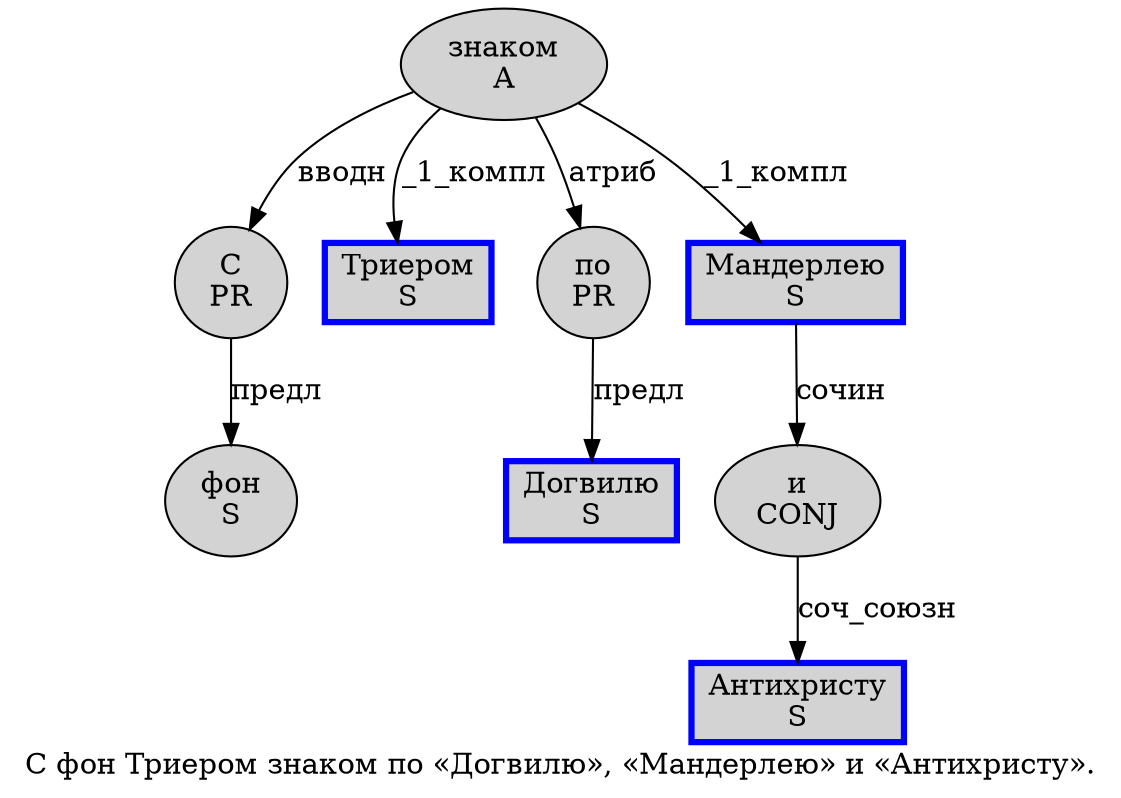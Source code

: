 digraph SENTENCE_1698 {
	graph [label="С фон Триером знаком по «Догвилю», «Мандерлею» и «Антихристу»."]
	node [style=filled]
		0 [label="С
PR" color="" fillcolor=lightgray penwidth=1 shape=ellipse]
		1 [label="фон
S" color="" fillcolor=lightgray penwidth=1 shape=ellipse]
		2 [label="Триером
S" color=blue fillcolor=lightgray penwidth=3 shape=box]
		3 [label="знаком
A" color="" fillcolor=lightgray penwidth=1 shape=ellipse]
		4 [label="по
PR" color="" fillcolor=lightgray penwidth=1 shape=ellipse]
		6 [label="Догвилю
S" color=blue fillcolor=lightgray penwidth=3 shape=box]
		10 [label="Мандерлею
S" color=blue fillcolor=lightgray penwidth=3 shape=box]
		12 [label="и
CONJ" color="" fillcolor=lightgray penwidth=1 shape=ellipse]
		14 [label="Антихристу
S" color=blue fillcolor=lightgray penwidth=3 shape=box]
			0 -> 1 [label="предл"]
			4 -> 6 [label="предл"]
			12 -> 14 [label="соч_союзн"]
			10 -> 12 [label="сочин"]
			3 -> 0 [label="вводн"]
			3 -> 2 [label="_1_компл"]
			3 -> 4 [label="атриб"]
			3 -> 10 [label="_1_компл"]
}